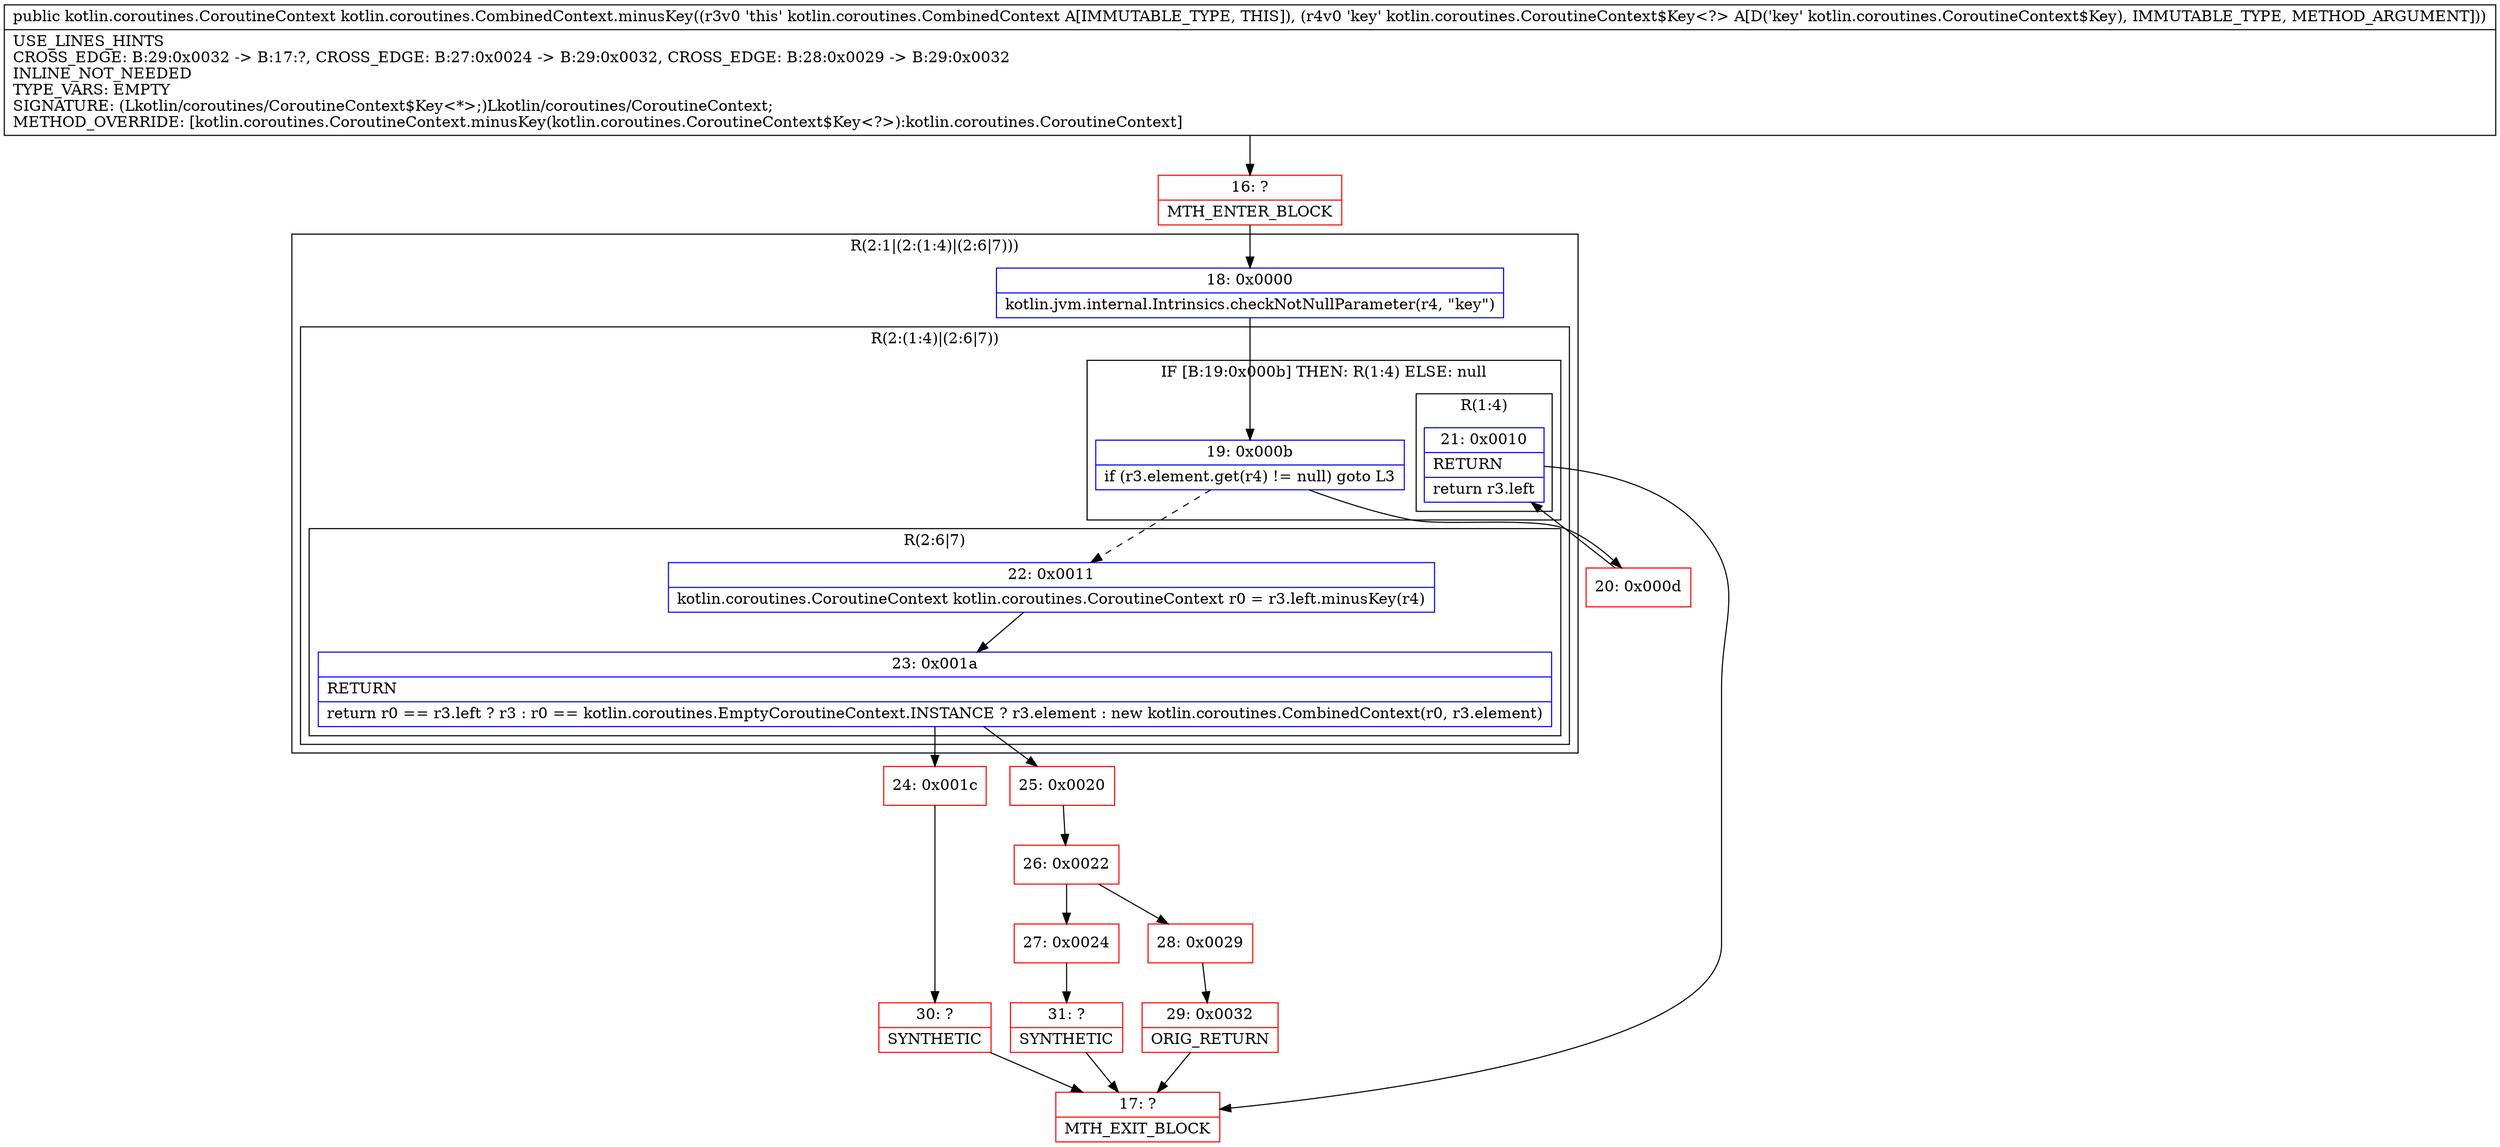 digraph "CFG forkotlin.coroutines.CombinedContext.minusKey(Lkotlin\/coroutines\/CoroutineContext$Key;)Lkotlin\/coroutines\/CoroutineContext;" {
subgraph cluster_Region_443308619 {
label = "R(2:1|(2:(1:4)|(2:6|7)))";
node [shape=record,color=blue];
Node_18 [shape=record,label="{18\:\ 0x0000|kotlin.jvm.internal.Intrinsics.checkNotNullParameter(r4, \"key\")\l}"];
subgraph cluster_Region_1209435649 {
label = "R(2:(1:4)|(2:6|7))";
node [shape=record,color=blue];
subgraph cluster_IfRegion_94303956 {
label = "IF [B:19:0x000b] THEN: R(1:4) ELSE: null";
node [shape=record,color=blue];
Node_19 [shape=record,label="{19\:\ 0x000b|if (r3.element.get(r4) != null) goto L3\l}"];
subgraph cluster_Region_2100136008 {
label = "R(1:4)";
node [shape=record,color=blue];
Node_21 [shape=record,label="{21\:\ 0x0010|RETURN\l|return r3.left\l}"];
}
}
subgraph cluster_Region_1602978828 {
label = "R(2:6|7)";
node [shape=record,color=blue];
Node_22 [shape=record,label="{22\:\ 0x0011|kotlin.coroutines.CoroutineContext kotlin.coroutines.CoroutineContext r0 = r3.left.minusKey(r4)\l}"];
Node_23 [shape=record,label="{23\:\ 0x001a|RETURN\l|return r0 == r3.left ? r3 : r0 == kotlin.coroutines.EmptyCoroutineContext.INSTANCE ? r3.element : new kotlin.coroutines.CombinedContext(r0, r3.element)\l}"];
}
}
}
Node_16 [shape=record,color=red,label="{16\:\ ?|MTH_ENTER_BLOCK\l}"];
Node_20 [shape=record,color=red,label="{20\:\ 0x000d}"];
Node_17 [shape=record,color=red,label="{17\:\ ?|MTH_EXIT_BLOCK\l}"];
Node_24 [shape=record,color=red,label="{24\:\ 0x001c}"];
Node_30 [shape=record,color=red,label="{30\:\ ?|SYNTHETIC\l}"];
Node_25 [shape=record,color=red,label="{25\:\ 0x0020}"];
Node_26 [shape=record,color=red,label="{26\:\ 0x0022}"];
Node_27 [shape=record,color=red,label="{27\:\ 0x0024}"];
Node_31 [shape=record,color=red,label="{31\:\ ?|SYNTHETIC\l}"];
Node_28 [shape=record,color=red,label="{28\:\ 0x0029}"];
Node_29 [shape=record,color=red,label="{29\:\ 0x0032|ORIG_RETURN\l}"];
MethodNode[shape=record,label="{public kotlin.coroutines.CoroutineContext kotlin.coroutines.CombinedContext.minusKey((r3v0 'this' kotlin.coroutines.CombinedContext A[IMMUTABLE_TYPE, THIS]), (r4v0 'key' kotlin.coroutines.CoroutineContext$Key\<?\> A[D('key' kotlin.coroutines.CoroutineContext$Key), IMMUTABLE_TYPE, METHOD_ARGUMENT]))  | USE_LINES_HINTS\lCROSS_EDGE: B:29:0x0032 \-\> B:17:?, CROSS_EDGE: B:27:0x0024 \-\> B:29:0x0032, CROSS_EDGE: B:28:0x0029 \-\> B:29:0x0032\lINLINE_NOT_NEEDED\lTYPE_VARS: EMPTY\lSIGNATURE: (Lkotlin\/coroutines\/CoroutineContext$Key\<*\>;)Lkotlin\/coroutines\/CoroutineContext;\lMETHOD_OVERRIDE: [kotlin.coroutines.CoroutineContext.minusKey(kotlin.coroutines.CoroutineContext$Key\<?\>):kotlin.coroutines.CoroutineContext]\l}"];
MethodNode -> Node_16;Node_18 -> Node_19;
Node_19 -> Node_20;
Node_19 -> Node_22[style=dashed];
Node_21 -> Node_17;
Node_22 -> Node_23;
Node_23 -> Node_24;
Node_23 -> Node_25;
Node_16 -> Node_18;
Node_20 -> Node_21;
Node_24 -> Node_30;
Node_30 -> Node_17;
Node_25 -> Node_26;
Node_26 -> Node_27;
Node_26 -> Node_28;
Node_27 -> Node_31;
Node_31 -> Node_17;
Node_28 -> Node_29;
Node_29 -> Node_17;
}


